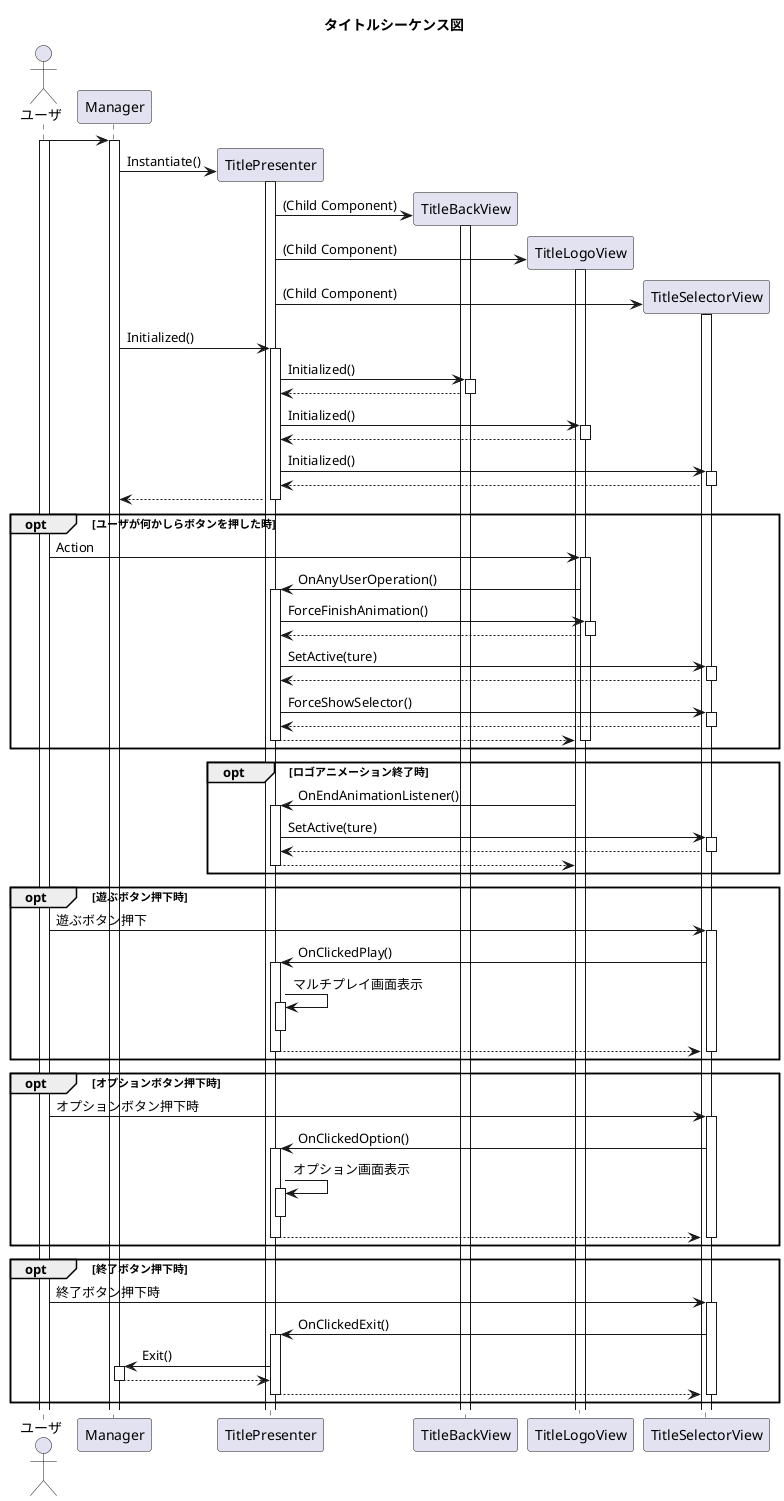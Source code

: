 @startuml

title タイトルシーケンス図

actor ユーザ

ユーザ -> Manager
activate ユーザ
activate Manager

create TitlePresenter
Manager -> TitlePresenter : Instantiate()
activate TitlePresenter

create TitleBackView
TitlePresenter -> TitleBackView : (Child Component)
activate TitleBackView

create TitleLogoView
TitlePresenter -> TitleLogoView : (Child Component)
activate TitleLogoView

create TitleSelectorView
TitlePresenter -> TitleSelectorView : (Child Component)
activate TitleSelectorView

Manager -> TitlePresenter : Initialized()
activate TitlePresenter

TitlePresenter -> TitleBackView : Initialized()
activate TitleBackView
TitlePresenter <-- TitleBackView
deactivate TitleBackView

TitlePresenter -> TitleLogoView : Initialized()
activate TitleLogoView
TitlePresenter <-- TitleLogoView
deactivate TitleLogoView

TitlePresenter -> TitleSelectorView : Initialized()
activate TitleSelectorView
TitlePresenter <-- TitleSelectorView
deactivate TitleSelectorView

Manager <-- TitlePresenter
deactivate TitlePresenter

opt ユーザが何かしらボタンを押した時

    ユーザ -> TitleLogoView : Action
    activate TitleLogoView

    TitlePresenter <- TitleLogoView : OnAnyUserOperation()
    activate TitlePresenter

    TitlePresenter -> TitleLogoView : ForceFinishAnimation()
    activate TitleLogoView
    TitlePresenter <-- TitleLogoView
    deactivate TitleLogoView

    TitlePresenter -> TitleSelectorView : SetActive(ture)
    activate TitleSelectorView
    TitlePresenter <-- TitleSelectorView
    deactivate TitleSelectorView

    TitlePresenter -> TitleSelectorView : ForceShowSelector()
    activate TitleSelectorView
    TitlePresenter <-- TitleSelectorView
    deactivate TitleSelectorView

    TitlePresenter --> TitleLogoView
    deactivate TitlePresenter

    deactivate TitleLogoView

end

opt ロゴアニメーション終了時

    TitlePresenter <- TitleLogoView : OnEndAnimationListener()
    activate TitlePresenter

    TitlePresenter -> TitleSelectorView : SetActive(ture)
    activate TitleSelectorView
    TitlePresenter <-- TitleSelectorView
    deactivate TitleSelectorView

    TitlePresenter --> TitleLogoView
    deactivate TitlePresenter

end

opt 遊ぶボタン押下時

    ユーザ -> TitleSelectorView : 遊ぶボタン押下
    activate TitleSelectorView

    TitlePresenter <- TitleSelectorView : OnClickedPlay()
    activate TitlePresenter

    TitlePresenter -> TitlePresenter : マルチプレイ画面表示
    activate TitlePresenter
    deactivate TitlePresenter

    TitlePresenter --> TitleSelectorView
    deactivate TitlePresenter

    deactivate TitleSelectorView

end

opt オプションボタン押下時

    ユーザ -> TitleSelectorView : オプションボタン押下時
    activate TitleSelectorView

    TitlePresenter <- TitleSelectorView : OnClickedOption()
    activate TitlePresenter

    TitlePresenter -> TitlePresenter : オプション画面表示
    activate TitlePresenter
    deactivate TitlePresenter

    TitlePresenter --> TitleSelectorView
    deactivate TitlePresenter

    deactivate TitleSelectorView

end

opt 終了ボタン押下時

    ユーザ -> TitleSelectorView : 終了ボタン押下時
    activate TitleSelectorView

    TitlePresenter <- TitleSelectorView : OnClickedExit()
    activate TitlePresenter

    Manager <- TitlePresenter : Exit()
    activate Manager
    Manager --> TitlePresenter
    deactivate Manager

    TitlePresenter --> TitleSelectorView
    deactivate TitlePresenter

    deactivate TitleSelectorView

end

@enduml
